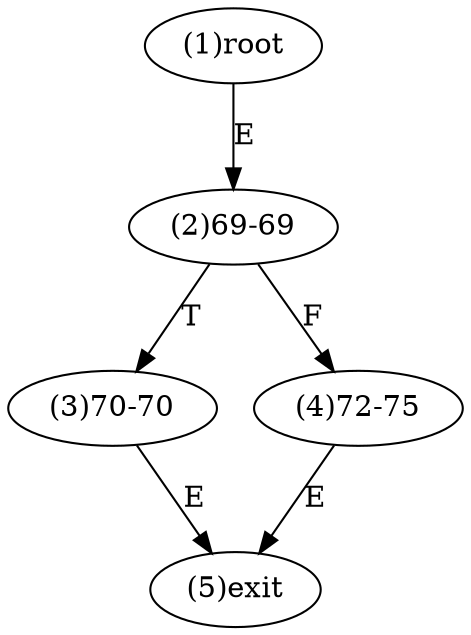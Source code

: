 digraph "" { 
1[ label="(1)root"];
2[ label="(2)69-69"];
3[ label="(3)70-70"];
4[ label="(4)72-75"];
5[ label="(5)exit"];
1->2[ label="E"];
2->4[ label="F"];
2->3[ label="T"];
3->5[ label="E"];
4->5[ label="E"];
}